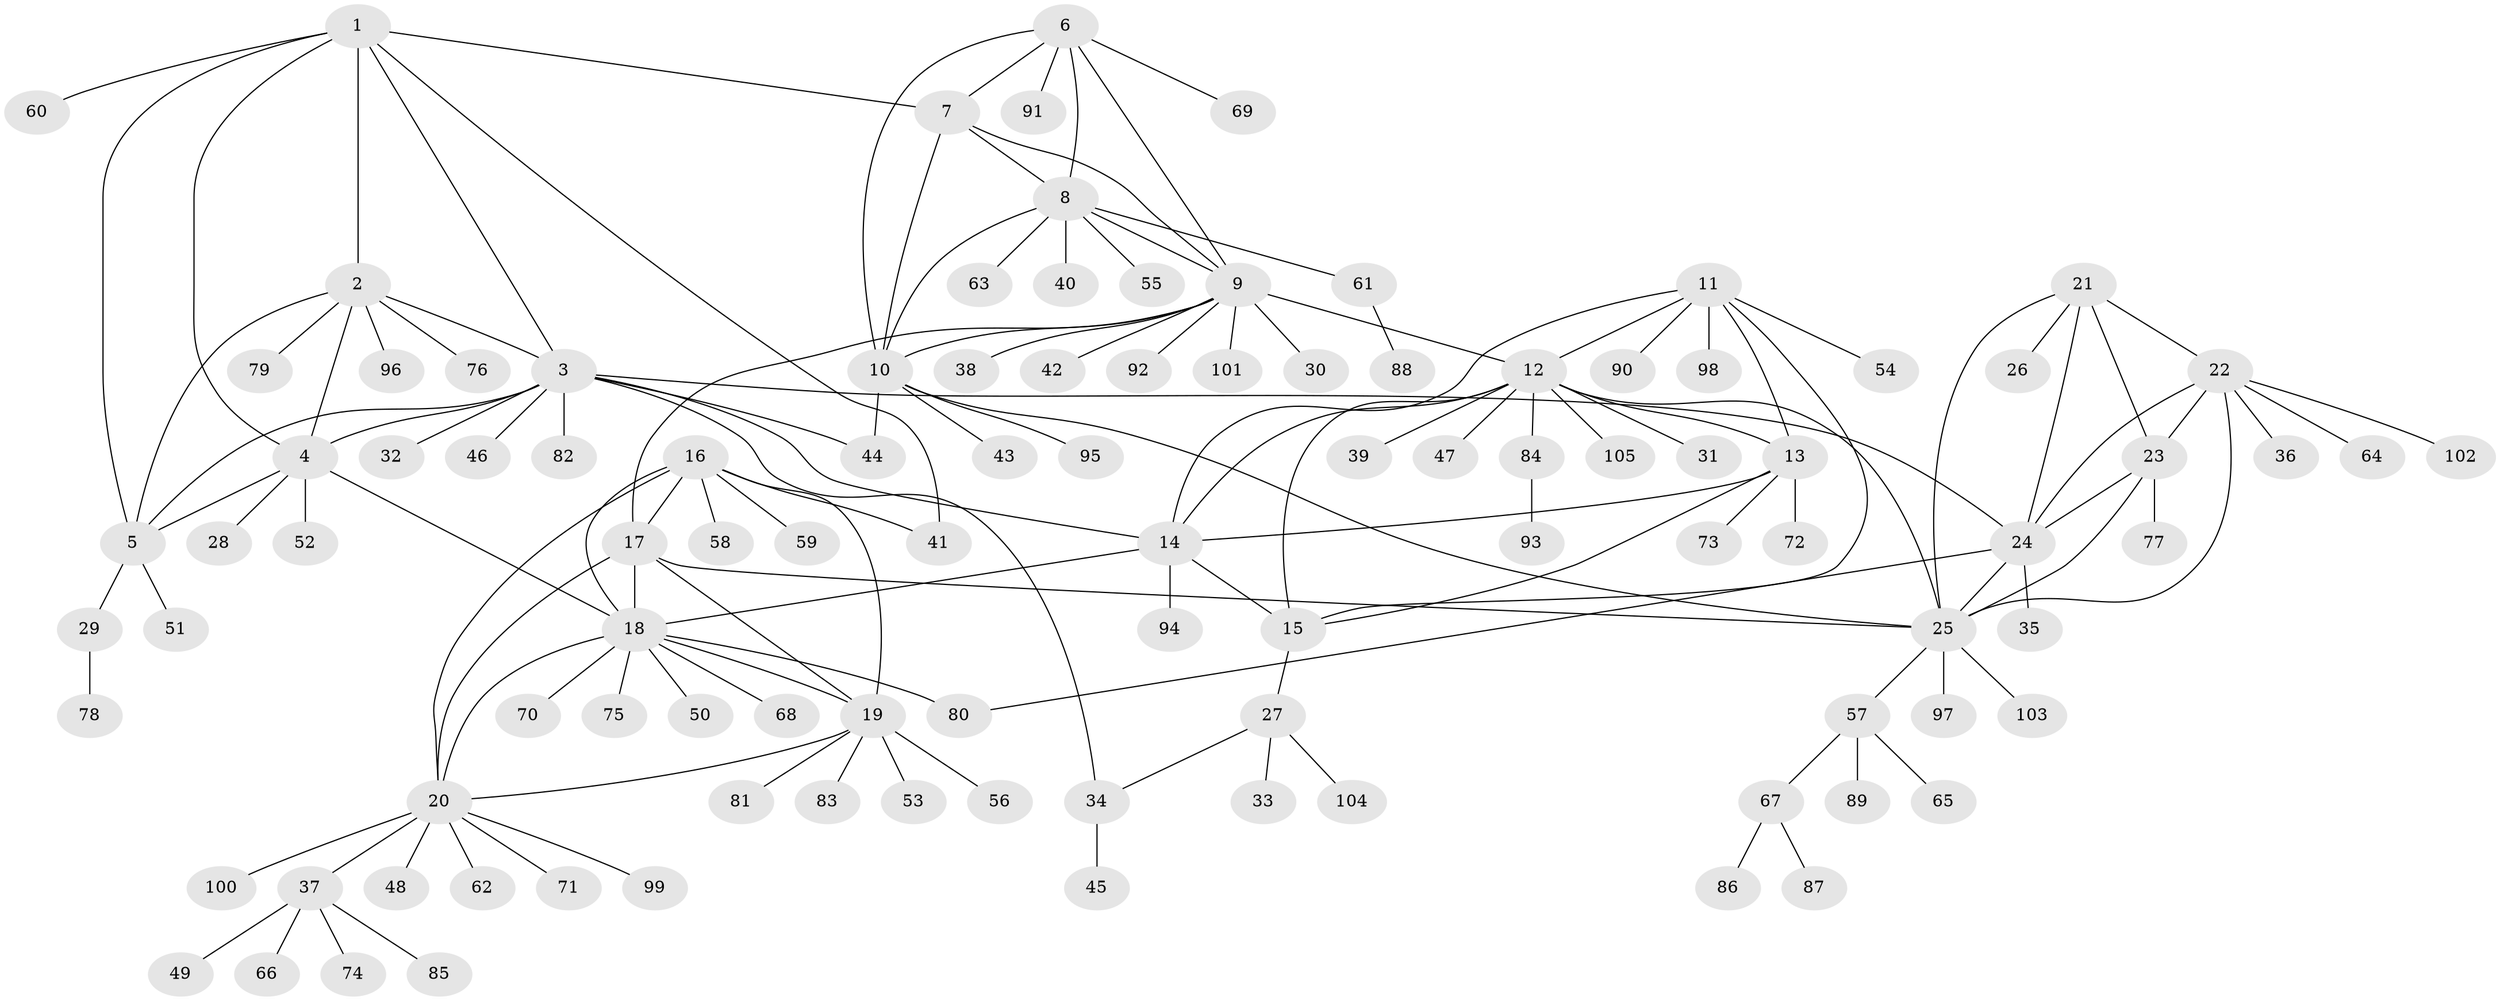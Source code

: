 // coarse degree distribution, {9: 0.05, 6: 0.075, 12: 0.0125, 7: 0.025, 10: 0.0125, 5: 0.05, 11: 0.0125, 3: 0.0375, 8: 0.0125, 1: 0.65, 4: 0.0125, 2: 0.05}
// Generated by graph-tools (version 1.1) at 2025/52/02/27/25 19:52:19]
// undirected, 105 vertices, 144 edges
graph export_dot {
graph [start="1"]
  node [color=gray90,style=filled];
  1;
  2;
  3;
  4;
  5;
  6;
  7;
  8;
  9;
  10;
  11;
  12;
  13;
  14;
  15;
  16;
  17;
  18;
  19;
  20;
  21;
  22;
  23;
  24;
  25;
  26;
  27;
  28;
  29;
  30;
  31;
  32;
  33;
  34;
  35;
  36;
  37;
  38;
  39;
  40;
  41;
  42;
  43;
  44;
  45;
  46;
  47;
  48;
  49;
  50;
  51;
  52;
  53;
  54;
  55;
  56;
  57;
  58;
  59;
  60;
  61;
  62;
  63;
  64;
  65;
  66;
  67;
  68;
  69;
  70;
  71;
  72;
  73;
  74;
  75;
  76;
  77;
  78;
  79;
  80;
  81;
  82;
  83;
  84;
  85;
  86;
  87;
  88;
  89;
  90;
  91;
  92;
  93;
  94;
  95;
  96;
  97;
  98;
  99;
  100;
  101;
  102;
  103;
  104;
  105;
  1 -- 2;
  1 -- 3;
  1 -- 4;
  1 -- 5;
  1 -- 7;
  1 -- 41;
  1 -- 60;
  2 -- 3;
  2 -- 4;
  2 -- 5;
  2 -- 76;
  2 -- 79;
  2 -- 96;
  3 -- 4;
  3 -- 5;
  3 -- 14;
  3 -- 24;
  3 -- 32;
  3 -- 34;
  3 -- 44;
  3 -- 46;
  3 -- 82;
  4 -- 5;
  4 -- 18;
  4 -- 28;
  4 -- 52;
  5 -- 29;
  5 -- 51;
  6 -- 7;
  6 -- 8;
  6 -- 9;
  6 -- 10;
  6 -- 69;
  6 -- 91;
  7 -- 8;
  7 -- 9;
  7 -- 10;
  8 -- 9;
  8 -- 10;
  8 -- 40;
  8 -- 55;
  8 -- 61;
  8 -- 63;
  9 -- 10;
  9 -- 12;
  9 -- 17;
  9 -- 30;
  9 -- 38;
  9 -- 42;
  9 -- 92;
  9 -- 101;
  10 -- 25;
  10 -- 43;
  10 -- 44;
  10 -- 95;
  11 -- 12;
  11 -- 13;
  11 -- 14;
  11 -- 15;
  11 -- 54;
  11 -- 90;
  11 -- 98;
  12 -- 13;
  12 -- 14;
  12 -- 15;
  12 -- 25;
  12 -- 31;
  12 -- 39;
  12 -- 47;
  12 -- 84;
  12 -- 105;
  13 -- 14;
  13 -- 15;
  13 -- 72;
  13 -- 73;
  14 -- 15;
  14 -- 18;
  14 -- 94;
  15 -- 27;
  16 -- 17;
  16 -- 18;
  16 -- 19;
  16 -- 20;
  16 -- 41;
  16 -- 58;
  16 -- 59;
  17 -- 18;
  17 -- 19;
  17 -- 20;
  17 -- 25;
  18 -- 19;
  18 -- 20;
  18 -- 50;
  18 -- 68;
  18 -- 70;
  18 -- 75;
  18 -- 80;
  19 -- 20;
  19 -- 53;
  19 -- 56;
  19 -- 81;
  19 -- 83;
  20 -- 37;
  20 -- 48;
  20 -- 62;
  20 -- 71;
  20 -- 99;
  20 -- 100;
  21 -- 22;
  21 -- 23;
  21 -- 24;
  21 -- 25;
  21 -- 26;
  22 -- 23;
  22 -- 24;
  22 -- 25;
  22 -- 36;
  22 -- 64;
  22 -- 102;
  23 -- 24;
  23 -- 25;
  23 -- 77;
  24 -- 25;
  24 -- 35;
  24 -- 80;
  25 -- 57;
  25 -- 97;
  25 -- 103;
  27 -- 33;
  27 -- 34;
  27 -- 104;
  29 -- 78;
  34 -- 45;
  37 -- 49;
  37 -- 66;
  37 -- 74;
  37 -- 85;
  57 -- 65;
  57 -- 67;
  57 -- 89;
  61 -- 88;
  67 -- 86;
  67 -- 87;
  84 -- 93;
}
